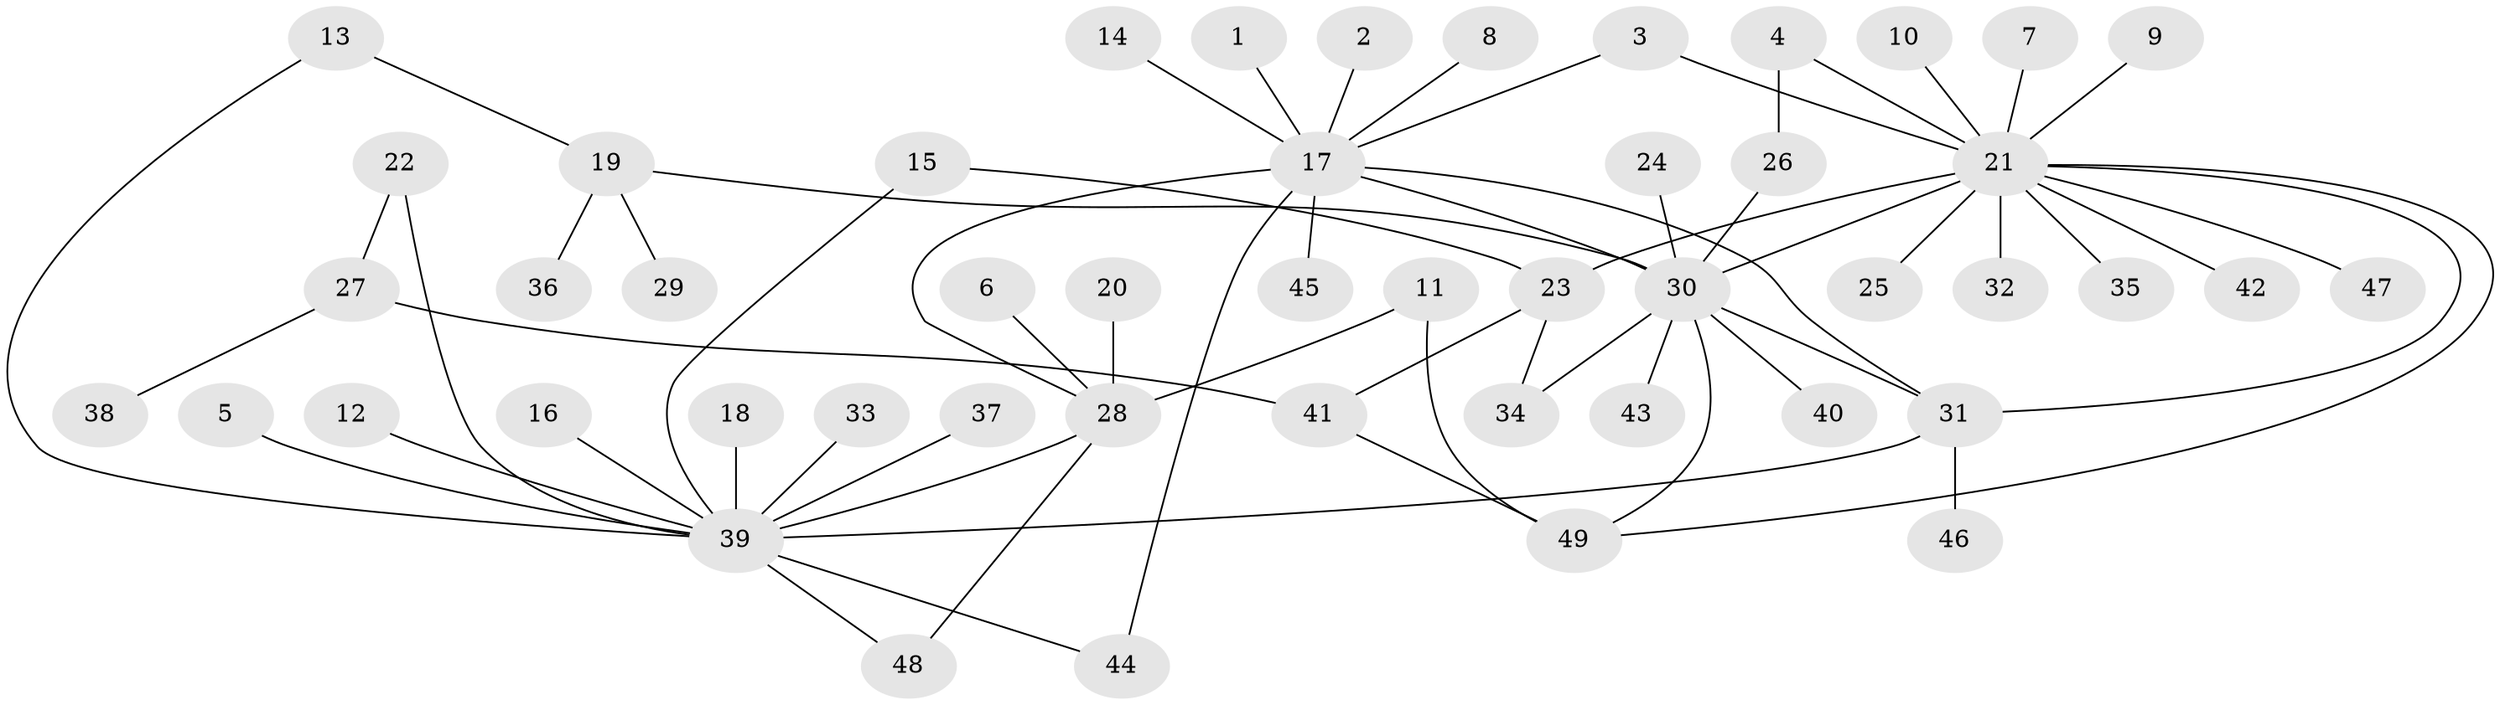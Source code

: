 // original degree distribution, {12: 0.010752688172043012, 1: 0.5913978494623656, 13: 0.010752688172043012, 8: 0.010752688172043012, 15: 0.010752688172043012, 17: 0.010752688172043012, 2: 0.21505376344086022, 3: 0.043010752688172046, 6: 0.021505376344086023, 5: 0.043010752688172046, 4: 0.03225806451612903}
// Generated by graph-tools (version 1.1) at 2025/01/03/09/25 03:01:52]
// undirected, 49 vertices, 62 edges
graph export_dot {
graph [start="1"]
  node [color=gray90,style=filled];
  1;
  2;
  3;
  4;
  5;
  6;
  7;
  8;
  9;
  10;
  11;
  12;
  13;
  14;
  15;
  16;
  17;
  18;
  19;
  20;
  21;
  22;
  23;
  24;
  25;
  26;
  27;
  28;
  29;
  30;
  31;
  32;
  33;
  34;
  35;
  36;
  37;
  38;
  39;
  40;
  41;
  42;
  43;
  44;
  45;
  46;
  47;
  48;
  49;
  1 -- 17 [weight=1.0];
  2 -- 17 [weight=1.0];
  3 -- 17 [weight=1.0];
  3 -- 21 [weight=1.0];
  4 -- 21 [weight=1.0];
  4 -- 26 [weight=1.0];
  5 -- 39 [weight=1.0];
  6 -- 28 [weight=1.0];
  7 -- 21 [weight=1.0];
  8 -- 17 [weight=1.0];
  9 -- 21 [weight=1.0];
  10 -- 21 [weight=1.0];
  11 -- 28 [weight=1.0];
  11 -- 49 [weight=1.0];
  12 -- 39 [weight=1.0];
  13 -- 19 [weight=1.0];
  13 -- 39 [weight=1.0];
  14 -- 17 [weight=1.0];
  15 -- 23 [weight=1.0];
  15 -- 39 [weight=1.0];
  16 -- 39 [weight=1.0];
  17 -- 28 [weight=1.0];
  17 -- 30 [weight=1.0];
  17 -- 31 [weight=1.0];
  17 -- 44 [weight=1.0];
  17 -- 45 [weight=1.0];
  18 -- 39 [weight=1.0];
  19 -- 29 [weight=1.0];
  19 -- 30 [weight=1.0];
  19 -- 36 [weight=1.0];
  20 -- 28 [weight=1.0];
  21 -- 23 [weight=2.0];
  21 -- 25 [weight=1.0];
  21 -- 30 [weight=1.0];
  21 -- 31 [weight=1.0];
  21 -- 32 [weight=1.0];
  21 -- 35 [weight=1.0];
  21 -- 42 [weight=1.0];
  21 -- 47 [weight=1.0];
  21 -- 49 [weight=1.0];
  22 -- 27 [weight=1.0];
  22 -- 39 [weight=1.0];
  23 -- 34 [weight=1.0];
  23 -- 41 [weight=1.0];
  24 -- 30 [weight=1.0];
  26 -- 30 [weight=1.0];
  27 -- 38 [weight=1.0];
  27 -- 41 [weight=1.0];
  28 -- 39 [weight=1.0];
  28 -- 48 [weight=1.0];
  30 -- 31 [weight=2.0];
  30 -- 34 [weight=1.0];
  30 -- 40 [weight=1.0];
  30 -- 43 [weight=1.0];
  30 -- 49 [weight=1.0];
  31 -- 39 [weight=1.0];
  31 -- 46 [weight=1.0];
  33 -- 39 [weight=1.0];
  37 -- 39 [weight=1.0];
  39 -- 44 [weight=1.0];
  39 -- 48 [weight=1.0];
  41 -- 49 [weight=1.0];
}
